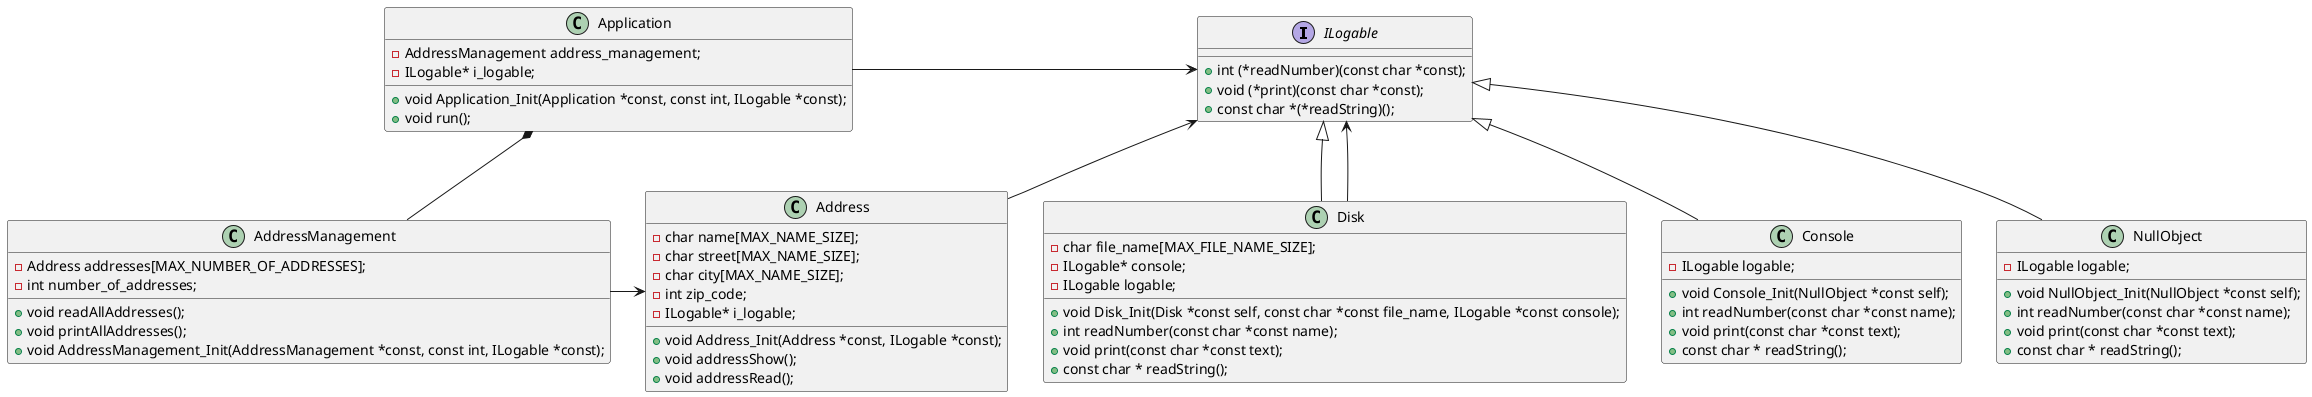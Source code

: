 @startuml
'https://plantuml.com/class-diagram

interface ILogable
{
 +    int (*readNumber)(const char *const);
 +    void (*print)(const char *const);
 +    const char *(*readString)();
}

Application  *-- AddressManagement
ILogable <|-- Disk
ILogable <-- Disk
ILogable <-- Address
Application -> ILogable
AddressManagement  -> Address
ILogable <|-- Console
ILogable <|-- NullObject


class Disk {
 +    void Disk_Init(Disk *const self, const char *const file_name, ILogable *const console);
 +    int readNumber(const char *const name);
 +    void print(const char *const text);
 +    const char * readString();
 -    char file_name[MAX_FILE_NAME_SIZE];
 -    ILogable* console;
 -    ILogable logable;
}

class Console {
 +    void Console_Init(NullObject *const self);
 +    int readNumber(const char *const name);
 +    void print(const char *const text);
 +    const char * readString();
  -    ILogable logable;
}

class NullObject {
 +    void NullObject_Init(NullObject *const self);
 +    int readNumber(const char *const name);
 +    void print(const char *const text);
 +    const char * readString();
  -    ILogable logable;
}

class Application {
    - AddressManagement address_management;
    - ILogable* i_logable;
    + void Application_Init(Application *const, const int, ILogable *const);
    + void run();
}

class AddressManagement {
    -     Address addresses[MAX_NUMBER_OF_ADDRESSES];
    -     int number_of_addresses;
    +     void readAllAddresses();
    +     void printAllAddresses();
    +     void AddressManagement_Init(AddressManagement *const, const int, ILogable *const);
}

class Address {
    -         char name[MAX_NAME_SIZE];
     -         char street[MAX_NAME_SIZE];
    -          char city[MAX_NAME_SIZE];
    -          int zip_code;
    -          ILogable* i_logable;
    +          void Address_Init(Address *const, ILogable *const);
     +         void addressShow();
    +          void addressRead();
}
@enduml